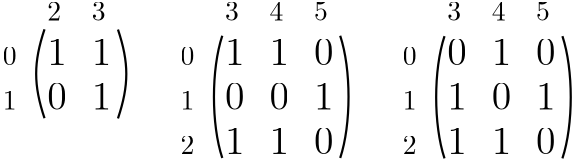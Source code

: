 <?xml version="1.0"?>
<!DOCTYPE ipe SYSTEM "ipe.dtd">
<ipe version="70107" creator="Ipe 7.2.2">
<info created="D:20160528151002" modified="D:20160528151837"/>
<ipestyle name="basic">
<symbol name="arrow/arc(spx)">
<path stroke="sym-stroke" fill="sym-stroke" pen="sym-pen">
0 0 m
-1 0.333 l
-1 -0.333 l
h
</path>
</symbol>
<symbol name="arrow/farc(spx)">
<path stroke="sym-stroke" fill="white" pen="sym-pen">
0 0 m
-1 0.333 l
-1 -0.333 l
h
</path>
</symbol>
<symbol name="arrow/ptarc(spx)">
<path stroke="sym-stroke" fill="sym-stroke" pen="sym-pen">
0 0 m
-1 0.333 l
-0.8 0 l
-1 -0.333 l
h
</path>
</symbol>
<symbol name="arrow/fptarc(spx)">
<path stroke="sym-stroke" fill="white" pen="sym-pen">
0 0 m
-1 0.333 l
-0.8 0 l
-1 -0.333 l
h
</path>
</symbol>
<symbol name="mark/circle(sx)" transformations="translations">
<path fill="sym-stroke">
0.6 0 0 0.6 0 0 e
0.4 0 0 0.4 0 0 e
</path>
</symbol>
<symbol name="mark/disk(sx)" transformations="translations">
<path fill="sym-stroke">
0.6 0 0 0.6 0 0 e
</path>
</symbol>
<symbol name="mark/fdisk(sfx)" transformations="translations">
<group>
<path fill="sym-fill">
0.5 0 0 0.5 0 0 e
</path>
<path fill="sym-stroke" fillrule="eofill">
0.6 0 0 0.6 0 0 e
0.4 0 0 0.4 0 0 e
</path>
</group>
</symbol>
<symbol name="mark/box(sx)" transformations="translations">
<path fill="sym-stroke" fillrule="eofill">
-0.6 -0.6 m
0.6 -0.6 l
0.6 0.6 l
-0.6 0.6 l
h
-0.4 -0.4 m
0.4 -0.4 l
0.4 0.4 l
-0.4 0.4 l
h
</path>
</symbol>
<symbol name="mark/square(sx)" transformations="translations">
<path fill="sym-stroke">
-0.6 -0.6 m
0.6 -0.6 l
0.6 0.6 l
-0.6 0.6 l
h
</path>
</symbol>
<symbol name="mark/fsquare(sfx)" transformations="translations">
<group>
<path fill="sym-fill">
-0.5 -0.5 m
0.5 -0.5 l
0.5 0.5 l
-0.5 0.5 l
h
</path>
<path fill="sym-stroke" fillrule="eofill">
-0.6 -0.6 m
0.6 -0.6 l
0.6 0.6 l
-0.6 0.6 l
h
-0.4 -0.4 m
0.4 -0.4 l
0.4 0.4 l
-0.4 0.4 l
h
</path>
</group>
</symbol>
<symbol name="mark/cross(sx)" transformations="translations">
<group>
<path fill="sym-stroke">
-0.43 -0.57 m
0.57 0.43 l
0.43 0.57 l
-0.57 -0.43 l
h
</path>
<path fill="sym-stroke">
-0.43 0.57 m
0.57 -0.43 l
0.43 -0.57 l
-0.57 0.43 l
h
</path>
</group>
</symbol>
<symbol name="arrow/fnormal(spx)">
<path stroke="sym-stroke" fill="white" pen="sym-pen">
0 0 m
-1 0.333 l
-1 -0.333 l
h
</path>
</symbol>
<symbol name="arrow/pointed(spx)">
<path stroke="sym-stroke" fill="sym-stroke" pen="sym-pen">
0 0 m
-1 0.333 l
-0.8 0 l
-1 -0.333 l
h
</path>
</symbol>
<symbol name="arrow/fpointed(spx)">
<path stroke="sym-stroke" fill="white" pen="sym-pen">
0 0 m
-1 0.333 l
-0.8 0 l
-1 -0.333 l
h
</path>
</symbol>
<symbol name="arrow/linear(spx)">
<path stroke="sym-stroke" pen="sym-pen">
-1 0.333 m
0 0 l
-1 -0.333 l
</path>
</symbol>
<symbol name="arrow/fdouble(spx)">
<path stroke="sym-stroke" fill="white" pen="sym-pen">
0 0 m
-1 0.333 l
-1 -0.333 l
h
-1 0 m
-2 0.333 l
-2 -0.333 l
h
</path>
</symbol>
<symbol name="arrow/double(spx)">
<path stroke="sym-stroke" fill="sym-stroke" pen="sym-pen">
0 0 m
-1 0.333 l
-1 -0.333 l
h
-1 0 m
-2 0.333 l
-2 -0.333 l
h
</path>
</symbol>
<pen name="heavier" value="0.8"/>
<pen name="fat" value="1.2"/>
<pen name="ultrafat" value="2"/>
<symbolsize name="large" value="5"/>
<symbolsize name="small" value="2"/>
<symbolsize name="tiny" value="1.1"/>
<arrowsize name="large" value="10"/>
<arrowsize name="small" value="5"/>
<arrowsize name="tiny" value="3"/>
<color name="red" value="1 0 0"/>
<color name="green" value="0 1 0"/>
<color name="blue" value="0 0 1"/>
<color name="yellow" value="1 1 0"/>
<color name="orange" value="1 0.647 0"/>
<color name="gold" value="1 0.843 0"/>
<color name="purple" value="0.627 0.125 0.941"/>
<color name="gray" value="0.745"/>
<color name="brown" value="0.647 0.165 0.165"/>
<color name="navy" value="0 0 0.502"/>
<color name="pink" value="1 0.753 0.796"/>
<color name="seagreen" value="0.18 0.545 0.341"/>
<color name="turquoise" value="0.251 0.878 0.816"/>
<color name="violet" value="0.933 0.51 0.933"/>
<color name="darkblue" value="0 0 0.545"/>
<color name="darkcyan" value="0 0.545 0.545"/>
<color name="darkgray" value="0.663"/>
<color name="darkgreen" value="0 0.392 0"/>
<color name="darkmagenta" value="0.545 0 0.545"/>
<color name="darkorange" value="1 0.549 0"/>
<color name="darkred" value="0.545 0 0"/>
<color name="lightblue" value="0.678 0.847 0.902"/>
<color name="lightcyan" value="0.878 1 1"/>
<color name="lightgray" value="0.827"/>
<color name="lightgreen" value="0.565 0.933 0.565"/>
<color name="lightyellow" value="1 1 0.878"/>
<dashstyle name="dashed" value="[4] 0"/>
<dashstyle name="dotted" value="[1 3] 0"/>
<dashstyle name="dash dotted" value="[4 2 1 2] 0"/>
<dashstyle name="dash dot dotted" value="[4 2 1 2 1 2] 0"/>
<textsize name="large" value="\large"/>
<textsize name="Large" value="\Large"/>
<textsize name="LARGE" value="\LARGE"/>
<textsize name="huge" value="\huge"/>
<textsize name="Huge" value="\Huge"/>
<textsize name="small" value="\small"/>
<textsize name="footnote" value="\footnotesize"/>
<textsize name="tiny" value="\tiny"/>
<textstyle name="center" begin="\begin{center}" end="\end{center}"/>
<textstyle name="itemize" begin="\begin{itemize}" end="\end{itemize}"/>
<textstyle name="item" begin="\begin{itemize}\item{}" end="\end{itemize}"/>
<gridsize name="4 pts" value="4"/>
<gridsize name="8 pts (~3 mm)" value="8"/>
<gridsize name="16 pts (~6 mm)" value="16"/>
<gridsize name="32 pts (~12 mm)" value="32"/>
<gridsize name="10 pts (~3.5 mm)" value="10"/>
<gridsize name="20 pts (~7 mm)" value="20"/>
<gridsize name="14 pts (~5 mm)" value="14"/>
<gridsize name="28 pts (~10 mm)" value="28"/>
<gridsize name="56 pts (~20 mm)" value="56"/>
<anglesize name="90 deg" value="90"/>
<anglesize name="60 deg" value="60"/>
<anglesize name="45 deg" value="45"/>
<anglesize name="30 deg" value="30"/>
<anglesize name="22.5 deg" value="22.5"/>
<opacity name="10%" value="0.1"/>
<opacity name="30%" value="0.3"/>
<opacity name="50%" value="0.5"/>
<opacity name="75%" value="0.75"/>
<tiling name="falling" angle="-60" step="4" width="1"/>
<tiling name="rising" angle="30" step="4" width="1"/>
</ipestyle>
<page>
<layer name="alpha"/>
<view layers="alpha" active="alpha"/>
<text layer="alpha" matrix="1 0 0 1 -12 16" transformations="translations" pos="16 800" stroke="black" type="label" width="4.981" height="6.42" depth="0" valign="baseline">0</text>
<text matrix="1 0 0 1 -12 16" transformations="translations" pos="16 784" stroke="black" type="label" width="4.981" height="6.42" depth="0" valign="baseline">1</text>
<text matrix="1 0 0 1 -12 16" transformations="translations" pos="32 816" stroke="black" type="label" width="4.981" height="6.42" depth="0" valign="baseline">2</text>
<text matrix="1 0 0 1 -12 16" transformations="translations" pos="48 816" stroke="black" type="label" width="4.981" height="6.42" depth="0" valign="baseline">3</text>
<text matrix="1 0 0 1 -12 16" transformations="translations" pos="32 800" stroke="black" type="label" width="7.024" height="9.245" depth="0" valign="baseline" size="Large">1</text>
<text matrix="1 0 0 1 -12 16" transformations="translations" pos="48 800" stroke="black" type="label" width="7.024" height="9.245" depth="0" valign="baseline" size="Large">1</text>
<text matrix="1 0 0 1 -12 16" transformations="translations" pos="32 784" stroke="black" type="label" width="7.024" height="9.245" depth="0" valign="baseline" size="Large">0</text>
<text matrix="1 0 0 1 -12 16" transformations="translations" pos="48 784" stroke="black" type="label" width="7.024" height="9.245" depth="0" valign="baseline" size="Large">1</text>
<text matrix="1 0 0 1 -12 16" transformations="translations" pos="80 800" stroke="black" type="label" width="4.981" height="6.42" depth="0" valign="baseline">0</text>
<text matrix="1 0 0 1 -12 16" transformations="translations" pos="80 784" stroke="black" type="label" width="4.981" height="6.42" depth="0" valign="baseline">1</text>
<text matrix="1 0 0 1 -12 16" transformations="translations" pos="80 768" stroke="black" type="label" width="4.981" height="6.42" depth="0" valign="baseline">2</text>
<text matrix="1 0 0 1 -12 16" transformations="translations" pos="96 816" stroke="black" type="label" width="4.981" height="6.42" depth="0" valign="baseline">3</text>
<text matrix="1 0 0 1 -12 16" transformations="translations" pos="112 816" stroke="black" type="label" width="4.981" height="6.42" depth="0" valign="baseline">4</text>
<text matrix="1 0 0 1 -12 16" transformations="translations" pos="128 816" stroke="black" type="label" width="4.981" height="6.42" depth="0" valign="baseline">5</text>
<text matrix="1 0 0 1 -12 16" transformations="translations" pos="96 800" stroke="black" type="label" width="7.024" height="9.245" depth="0" valign="baseline" size="Large">1</text>
<text matrix="1 0 0 1 -12 16" transformations="translations" pos="112 800" stroke="black" type="label" width="7.024" height="9.245" depth="0" valign="baseline" size="Large">1</text>
<text matrix="1 0 0 1 -12 16" transformations="translations" pos="128 800" stroke="black" type="label" width="7.024" height="9.245" depth="0" valign="baseline" size="Large">0</text>
<text matrix="1 0 0 1 -12 16" transformations="translations" pos="96 784" stroke="black" type="label" width="7.024" height="9.245" depth="0" valign="baseline" size="Large">0</text>
<text matrix="1 0 0 1 -12 16" transformations="translations" pos="112 784" stroke="black" type="label" width="7.024" height="9.245" depth="0" valign="baseline" size="Large">0</text>
<text matrix="1 0 0 1 -12 16" transformations="translations" pos="128 768" stroke="black" type="label" width="7.024" height="9.245" depth="0" valign="baseline" size="Large">0</text>
<text matrix="1 0 0 1 -12 16" transformations="translations" pos="128 784" stroke="black" type="label" width="7.024" height="9.245" depth="0" valign="baseline" size="Large">1</text>
<text matrix="1 0 0 1 -12 16" transformations="translations" pos="96 768" stroke="black" type="label" width="7.024" height="9.245" depth="0" valign="baseline" size="Large">1</text>
<text matrix="1 0 0 1 -12 16" transformations="translations" pos="112 768" stroke="black" type="label" width="7.024" height="9.245" depth="0" valign="baseline" size="Large">1</text>
<text matrix="1 0 0 1 -12 16" transformations="translations" pos="160 800" stroke="black" type="label" width="4.981" height="6.42" depth="0" valign="baseline">0</text>
<text matrix="1 0 0 1 -12 16" transformations="translations" pos="160 784" stroke="black" type="label" width="4.981" height="6.42" depth="0" valign="baseline">1</text>
<text matrix="1 0 0 1 -12 16" transformations="translations" pos="160 768" stroke="black" type="label" width="4.981" height="6.42" depth="0" valign="baseline">2</text>
<text matrix="1 0 0 1 -12 16" transformations="translations" pos="176 816" stroke="black" type="label" width="4.981" height="6.42" depth="0" valign="baseline">3</text>
<text matrix="1 0 0 1 4 16" transformations="translations" pos="192 816" stroke="black" type="label" width="4.981" height="6.42" depth="0" valign="baseline">5</text>
<text matrix="1 0 0 1 -12 16" transformations="translations" pos="192 816" stroke="black" type="label" width="4.981" height="6.42" depth="0" valign="baseline">4</text>
<text matrix="1 0 0 1 -12 16" transformations="translations" pos="176 800" stroke="black" type="label" width="7.024" height="9.245" depth="0" valign="baseline" size="Large">0</text>
<text matrix="1 0 0 1 -12 16" transformations="translations" pos="192 800" stroke="black" type="label" width="7.024" height="9.245" depth="0" valign="baseline" size="Large">1</text>
<text matrix="1 0 0 1 -12 16" transformations="translations" pos="208 800" stroke="black" type="label" width="7.024" height="9.245" depth="0" valign="baseline" size="Large">0</text>
<text matrix="1 0 0 1 -12 16" transformations="translations" pos="176 784" stroke="black" type="label" width="7.024" height="9.245" depth="0" valign="baseline" size="Large">1</text>
<text matrix="1 0 0 1 -12 16" transformations="translations" pos="192 784" stroke="black" type="label" width="7.024" height="9.245" depth="0" valign="baseline" size="Large">0</text>
<text matrix="1 0 0 1 -12 16" transformations="translations" pos="208 784" stroke="black" type="label" width="7.024" height="9.245" depth="0" valign="baseline" size="Large">1</text>
<text matrix="1 0 0 1 -12 16" transformations="translations" pos="176 768" stroke="black" type="label" width="7.024" height="9.245" depth="0" valign="baseline" size="Large">1</text>
<text matrix="1 0 0 1 -12 16" transformations="translations" pos="192 768" stroke="black" type="label" width="7.024" height="9.245" depth="0" valign="baseline" size="Large">1</text>
<text matrix="1 0 0 1 -12 16" transformations="translations" pos="208 768" stroke="black" type="label" width="7.024" height="9.245" depth="0" valign="baseline" size="Large">0</text>
<path matrix="1 0 0 1 -10.53 14.4053" stroke="black" pen="heavier">
216 768 m
220 780
220 800
216 812 c
</path>
<path matrix="1 0 0 1 -12.98 14.4053" stroke="black" pen="heavier">
176 768 m
172 780
172 800
176 812 c
</path>
<path matrix="1 0 0 1 -10.53 14.5503" stroke="black" pen="heavier">
136 768 m
140 780
140 800
136 812 c
</path>
<path matrix="1 0 0 1 -12.98 14.5503" stroke="black" pen="heavier">
96 768 m
92 780
92 800
96 812 c
</path>
<path matrix="1 0 0 1 -6.52995 -3.21583" stroke="black" pen="heavier">
52 800 m
56 812
56 820
52 832 c
</path>
<path matrix="1 0 0 1 -0.980031 -3.13015" stroke="black" pen="heavier">
20 800 m
16 812
16 820
20 832 c
</path>
</page>
</ipe>
